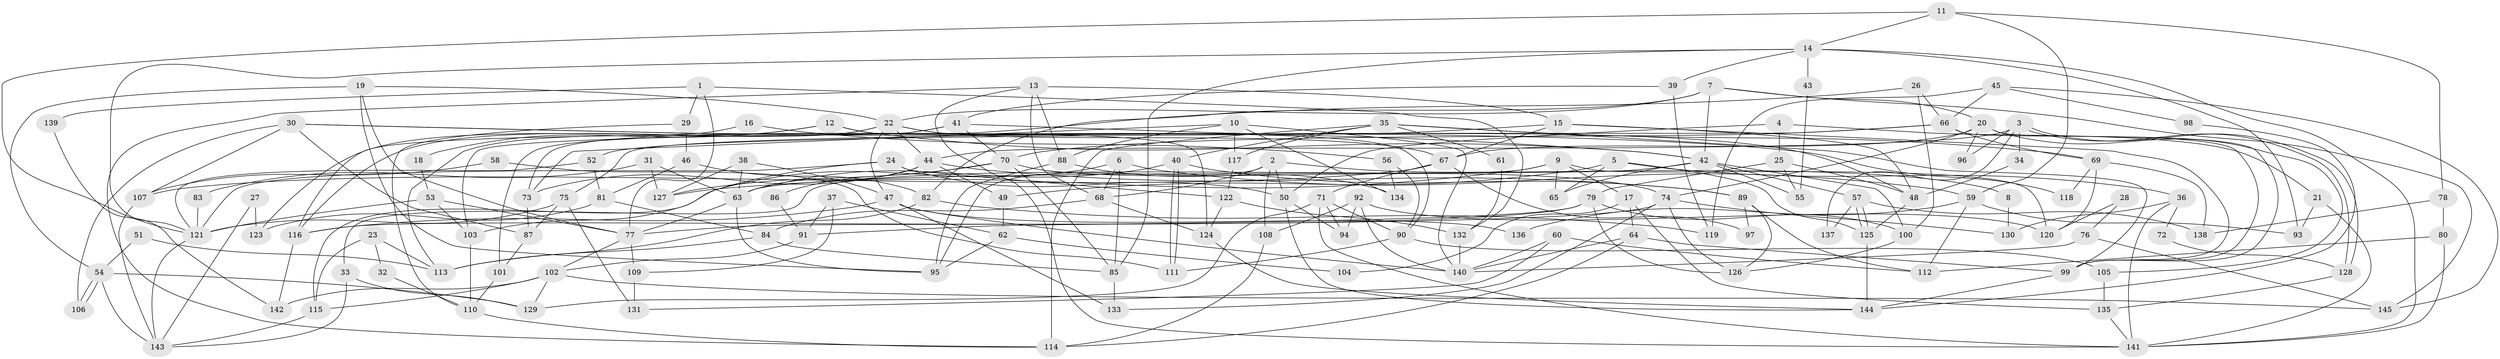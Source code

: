 // Generated by graph-tools (version 1.1) at 2025/50/03/09/25 03:50:06]
// undirected, 145 vertices, 290 edges
graph export_dot {
graph [start="1"]
  node [color=gray90,style=filled];
  1;
  2;
  3;
  4;
  5;
  6;
  7;
  8;
  9;
  10;
  11;
  12;
  13;
  14;
  15;
  16;
  17;
  18;
  19;
  20;
  21;
  22;
  23;
  24;
  25;
  26;
  27;
  28;
  29;
  30;
  31;
  32;
  33;
  34;
  35;
  36;
  37;
  38;
  39;
  40;
  41;
  42;
  43;
  44;
  45;
  46;
  47;
  48;
  49;
  50;
  51;
  52;
  53;
  54;
  55;
  56;
  57;
  58;
  59;
  60;
  61;
  62;
  63;
  64;
  65;
  66;
  67;
  68;
  69;
  70;
  71;
  72;
  73;
  74;
  75;
  76;
  77;
  78;
  79;
  80;
  81;
  82;
  83;
  84;
  85;
  86;
  87;
  88;
  89;
  90;
  91;
  92;
  93;
  94;
  95;
  96;
  97;
  98;
  99;
  100;
  101;
  102;
  103;
  104;
  105;
  106;
  107;
  108;
  109;
  110;
  111;
  112;
  113;
  114;
  115;
  116;
  117;
  118;
  119;
  120;
  121;
  122;
  123;
  124;
  125;
  126;
  127;
  128;
  129;
  130;
  131;
  132;
  133;
  134;
  135;
  136;
  137;
  138;
  139;
  140;
  141;
  142;
  143;
  144;
  145;
  1 -- 132;
  1 -- 77;
  1 -- 29;
  1 -- 139;
  2 -- 50;
  2 -- 95;
  2 -- 8;
  2 -- 68;
  2 -- 108;
  3 -- 44;
  3 -- 128;
  3 -- 128;
  3 -- 34;
  3 -- 96;
  3 -- 137;
  4 -- 21;
  4 -- 25;
  4 -- 50;
  5 -- 125;
  5 -- 65;
  5 -- 36;
  5 -- 49;
  6 -- 59;
  6 -- 68;
  6 -- 85;
  6 -- 115;
  7 -- 42;
  7 -- 22;
  7 -- 20;
  7 -- 82;
  7 -- 145;
  8 -- 130;
  9 -- 127;
  9 -- 17;
  9 -- 33;
  9 -- 65;
  9 -- 120;
  10 -- 73;
  10 -- 117;
  10 -- 88;
  10 -- 134;
  10 -- 140;
  11 -- 14;
  11 -- 121;
  11 -- 59;
  11 -- 78;
  12 -- 42;
  12 -- 124;
  12 -- 18;
  12 -- 123;
  13 -- 114;
  13 -- 15;
  13 -- 68;
  13 -- 88;
  13 -- 141;
  14 -- 141;
  14 -- 85;
  14 -- 39;
  14 -- 43;
  14 -- 93;
  14 -- 121;
  15 -- 99;
  15 -- 67;
  15 -- 48;
  15 -- 52;
  16 -- 56;
  16 -- 116;
  17 -- 64;
  17 -- 135;
  17 -- 104;
  18 -- 53;
  19 -- 77;
  19 -- 54;
  19 -- 22;
  19 -- 95;
  20 -- 67;
  20 -- 74;
  20 -- 96;
  20 -- 99;
  20 -- 105;
  21 -- 141;
  21 -- 93;
  22 -- 113;
  22 -- 44;
  22 -- 47;
  22 -- 67;
  22 -- 90;
  22 -- 116;
  23 -- 113;
  23 -- 115;
  23 -- 32;
  24 -- 50;
  24 -- 103;
  24 -- 121;
  24 -- 122;
  25 -- 79;
  25 -- 48;
  25 -- 55;
  26 -- 66;
  26 -- 100;
  26 -- 73;
  27 -- 123;
  27 -- 143;
  28 -- 120;
  28 -- 76;
  29 -- 46;
  29 -- 110;
  30 -- 107;
  30 -- 87;
  30 -- 42;
  30 -- 106;
  30 -- 118;
  31 -- 127;
  31 -- 63;
  31 -- 83;
  32 -- 110;
  33 -- 129;
  33 -- 143;
  34 -- 48;
  35 -- 114;
  35 -- 40;
  35 -- 61;
  35 -- 69;
  35 -- 99;
  35 -- 117;
  36 -- 141;
  36 -- 72;
  36 -- 130;
  37 -- 91;
  37 -- 62;
  37 -- 109;
  38 -- 63;
  38 -- 47;
  38 -- 127;
  39 -- 41;
  39 -- 119;
  40 -- 63;
  40 -- 111;
  40 -- 111;
  40 -- 89;
  41 -- 103;
  41 -- 70;
  41 -- 48;
  41 -- 101;
  42 -- 63;
  42 -- 55;
  42 -- 57;
  42 -- 65;
  42 -- 100;
  43 -- 55;
  44 -- 89;
  44 -- 49;
  44 -- 63;
  44 -- 73;
  45 -- 66;
  45 -- 145;
  45 -- 98;
  45 -- 119;
  46 -- 81;
  46 -- 82;
  47 -- 140;
  47 -- 116;
  47 -- 133;
  47 -- 136;
  48 -- 125;
  49 -- 62;
  50 -- 144;
  50 -- 94;
  51 -- 54;
  51 -- 113;
  52 -- 121;
  52 -- 81;
  53 -- 121;
  53 -- 77;
  53 -- 103;
  54 -- 143;
  54 -- 106;
  54 -- 106;
  54 -- 129;
  56 -- 134;
  56 -- 90;
  57 -- 125;
  57 -- 125;
  57 -- 137;
  57 -- 138;
  58 -- 111;
  58 -- 107;
  59 -- 112;
  59 -- 93;
  59 -- 136;
  60 -- 140;
  60 -- 131;
  60 -- 112;
  61 -- 132;
  62 -- 95;
  62 -- 104;
  63 -- 95;
  63 -- 77;
  64 -- 140;
  64 -- 99;
  64 -- 114;
  66 -- 99;
  66 -- 69;
  66 -- 70;
  66 -- 75;
  67 -- 71;
  67 -- 97;
  67 -- 107;
  68 -- 84;
  68 -- 124;
  69 -- 120;
  69 -- 118;
  69 -- 138;
  70 -- 85;
  70 -- 74;
  70 -- 86;
  70 -- 127;
  71 -- 141;
  71 -- 129;
  71 -- 90;
  71 -- 94;
  72 -- 128;
  73 -- 87;
  74 -- 77;
  74 -- 126;
  74 -- 130;
  74 -- 133;
  75 -- 121;
  75 -- 87;
  75 -- 131;
  76 -- 145;
  76 -- 140;
  77 -- 102;
  77 -- 109;
  78 -- 138;
  78 -- 80;
  79 -- 100;
  79 -- 116;
  79 -- 91;
  79 -- 126;
  80 -- 112;
  80 -- 141;
  81 -- 84;
  81 -- 123;
  82 -- 119;
  82 -- 113;
  83 -- 121;
  84 -- 85;
  84 -- 113;
  85 -- 133;
  86 -- 91;
  87 -- 101;
  88 -- 95;
  88 -- 134;
  89 -- 126;
  89 -- 97;
  89 -- 112;
  90 -- 105;
  90 -- 111;
  91 -- 102;
  92 -- 108;
  92 -- 94;
  92 -- 120;
  92 -- 140;
  98 -- 144;
  99 -- 144;
  100 -- 126;
  101 -- 110;
  102 -- 115;
  102 -- 129;
  102 -- 142;
  102 -- 145;
  103 -- 110;
  105 -- 135;
  107 -- 143;
  108 -- 114;
  109 -- 131;
  110 -- 114;
  115 -- 143;
  116 -- 142;
  117 -- 122;
  121 -- 143;
  122 -- 124;
  122 -- 132;
  124 -- 144;
  125 -- 144;
  128 -- 135;
  132 -- 140;
  135 -- 141;
  139 -- 142;
}
